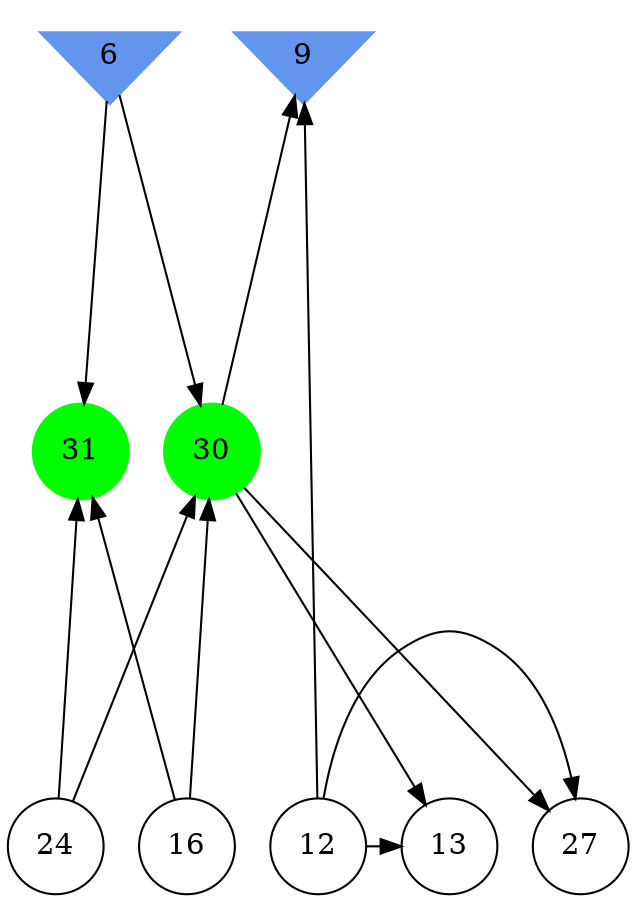 digraph brain {
	ranksep=2.0;
	6 [shape=invtriangle,style=filled,color=cornflowerblue];
	9 [shape=invtriangle,style=filled,color=cornflowerblue];
	12 [shape=circle,color=black];
	13 [shape=circle,color=black];
	16 [shape=circle,color=black];
	24 [shape=circle,color=black];
	27 [shape=circle,color=black];
	30 [shape=circle,style=filled,color=green];
	31 [shape=circle,style=filled,color=green];
	30	->	27;
	30	->	9;
	30	->	13;
	12	->	27;
	12	->	9;
	12	->	13;
	6	->	31;
	6	->	30;
	24	->	31;
	24	->	30;
	16	->	31;
	16	->	30;
	{ rank=same; 6; 9; }
	{ rank=same; 12; 13; 16; 24; 27; }
	{ rank=same; 30; 31; }
}
